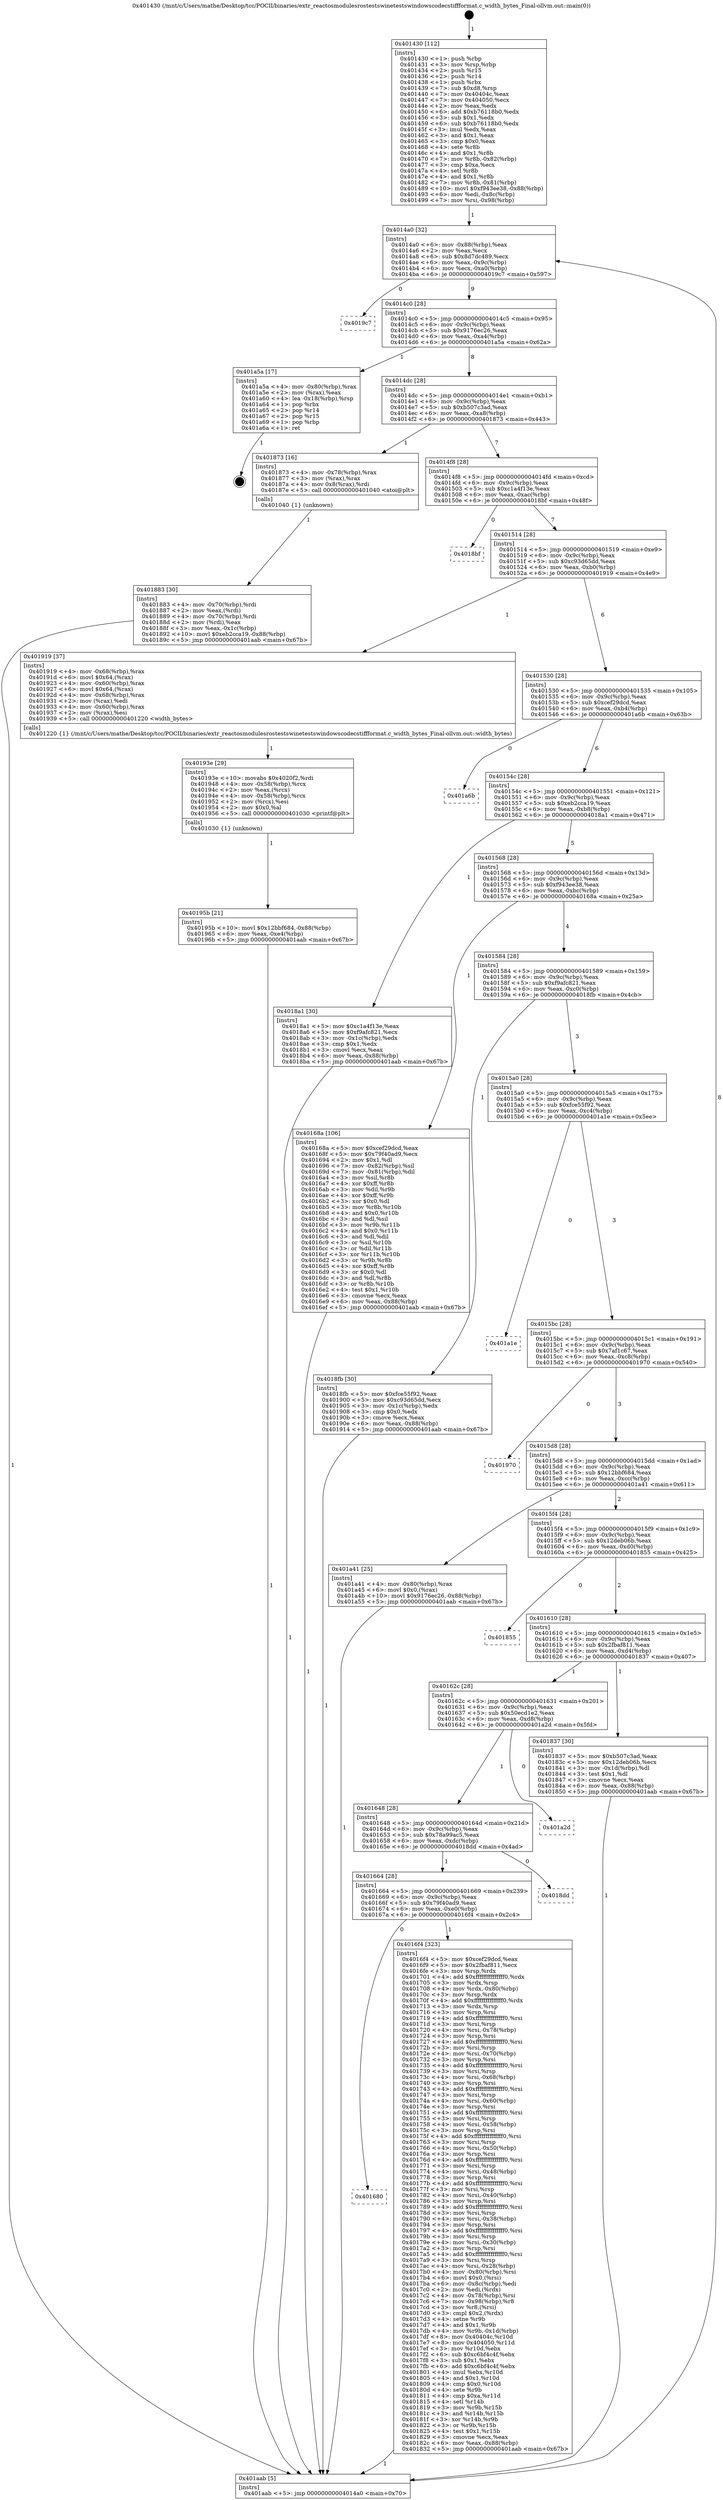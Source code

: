 digraph "0x401430" {
  label = "0x401430 (/mnt/c/Users/mathe/Desktop/tcc/POCII/binaries/extr_reactosmodulesrostestswinetestswindowscodecstiffformat.c_width_bytes_Final-ollvm.out::main(0))"
  labelloc = "t"
  node[shape=record]

  Entry [label="",width=0.3,height=0.3,shape=circle,fillcolor=black,style=filled]
  "0x4014a0" [label="{
     0x4014a0 [32]\l
     | [instrs]\l
     &nbsp;&nbsp;0x4014a0 \<+6\>: mov -0x88(%rbp),%eax\l
     &nbsp;&nbsp;0x4014a6 \<+2\>: mov %eax,%ecx\l
     &nbsp;&nbsp;0x4014a8 \<+6\>: sub $0x8d7dc489,%ecx\l
     &nbsp;&nbsp;0x4014ae \<+6\>: mov %eax,-0x9c(%rbp)\l
     &nbsp;&nbsp;0x4014b4 \<+6\>: mov %ecx,-0xa0(%rbp)\l
     &nbsp;&nbsp;0x4014ba \<+6\>: je 00000000004019c7 \<main+0x597\>\l
  }"]
  "0x4019c7" [label="{
     0x4019c7\l
  }", style=dashed]
  "0x4014c0" [label="{
     0x4014c0 [28]\l
     | [instrs]\l
     &nbsp;&nbsp;0x4014c0 \<+5\>: jmp 00000000004014c5 \<main+0x95\>\l
     &nbsp;&nbsp;0x4014c5 \<+6\>: mov -0x9c(%rbp),%eax\l
     &nbsp;&nbsp;0x4014cb \<+5\>: sub $0x9176ec26,%eax\l
     &nbsp;&nbsp;0x4014d0 \<+6\>: mov %eax,-0xa4(%rbp)\l
     &nbsp;&nbsp;0x4014d6 \<+6\>: je 0000000000401a5a \<main+0x62a\>\l
  }"]
  Exit [label="",width=0.3,height=0.3,shape=circle,fillcolor=black,style=filled,peripheries=2]
  "0x401a5a" [label="{
     0x401a5a [17]\l
     | [instrs]\l
     &nbsp;&nbsp;0x401a5a \<+4\>: mov -0x80(%rbp),%rax\l
     &nbsp;&nbsp;0x401a5e \<+2\>: mov (%rax),%eax\l
     &nbsp;&nbsp;0x401a60 \<+4\>: lea -0x18(%rbp),%rsp\l
     &nbsp;&nbsp;0x401a64 \<+1\>: pop %rbx\l
     &nbsp;&nbsp;0x401a65 \<+2\>: pop %r14\l
     &nbsp;&nbsp;0x401a67 \<+2\>: pop %r15\l
     &nbsp;&nbsp;0x401a69 \<+1\>: pop %rbp\l
     &nbsp;&nbsp;0x401a6a \<+1\>: ret\l
  }"]
  "0x4014dc" [label="{
     0x4014dc [28]\l
     | [instrs]\l
     &nbsp;&nbsp;0x4014dc \<+5\>: jmp 00000000004014e1 \<main+0xb1\>\l
     &nbsp;&nbsp;0x4014e1 \<+6\>: mov -0x9c(%rbp),%eax\l
     &nbsp;&nbsp;0x4014e7 \<+5\>: sub $0xb507c3ad,%eax\l
     &nbsp;&nbsp;0x4014ec \<+6\>: mov %eax,-0xa8(%rbp)\l
     &nbsp;&nbsp;0x4014f2 \<+6\>: je 0000000000401873 \<main+0x443\>\l
  }"]
  "0x40195b" [label="{
     0x40195b [21]\l
     | [instrs]\l
     &nbsp;&nbsp;0x40195b \<+10\>: movl $0x12bbf684,-0x88(%rbp)\l
     &nbsp;&nbsp;0x401965 \<+6\>: mov %eax,-0xe4(%rbp)\l
     &nbsp;&nbsp;0x40196b \<+5\>: jmp 0000000000401aab \<main+0x67b\>\l
  }"]
  "0x401873" [label="{
     0x401873 [16]\l
     | [instrs]\l
     &nbsp;&nbsp;0x401873 \<+4\>: mov -0x78(%rbp),%rax\l
     &nbsp;&nbsp;0x401877 \<+3\>: mov (%rax),%rax\l
     &nbsp;&nbsp;0x40187a \<+4\>: mov 0x8(%rax),%rdi\l
     &nbsp;&nbsp;0x40187e \<+5\>: call 0000000000401040 \<atoi@plt\>\l
     | [calls]\l
     &nbsp;&nbsp;0x401040 \{1\} (unknown)\l
  }"]
  "0x4014f8" [label="{
     0x4014f8 [28]\l
     | [instrs]\l
     &nbsp;&nbsp;0x4014f8 \<+5\>: jmp 00000000004014fd \<main+0xcd\>\l
     &nbsp;&nbsp;0x4014fd \<+6\>: mov -0x9c(%rbp),%eax\l
     &nbsp;&nbsp;0x401503 \<+5\>: sub $0xc1a4f13e,%eax\l
     &nbsp;&nbsp;0x401508 \<+6\>: mov %eax,-0xac(%rbp)\l
     &nbsp;&nbsp;0x40150e \<+6\>: je 00000000004018bf \<main+0x48f\>\l
  }"]
  "0x40193e" [label="{
     0x40193e [29]\l
     | [instrs]\l
     &nbsp;&nbsp;0x40193e \<+10\>: movabs $0x4020f2,%rdi\l
     &nbsp;&nbsp;0x401948 \<+4\>: mov -0x58(%rbp),%rcx\l
     &nbsp;&nbsp;0x40194c \<+2\>: mov %eax,(%rcx)\l
     &nbsp;&nbsp;0x40194e \<+4\>: mov -0x58(%rbp),%rcx\l
     &nbsp;&nbsp;0x401952 \<+2\>: mov (%rcx),%esi\l
     &nbsp;&nbsp;0x401954 \<+2\>: mov $0x0,%al\l
     &nbsp;&nbsp;0x401956 \<+5\>: call 0000000000401030 \<printf@plt\>\l
     | [calls]\l
     &nbsp;&nbsp;0x401030 \{1\} (unknown)\l
  }"]
  "0x4018bf" [label="{
     0x4018bf\l
  }", style=dashed]
  "0x401514" [label="{
     0x401514 [28]\l
     | [instrs]\l
     &nbsp;&nbsp;0x401514 \<+5\>: jmp 0000000000401519 \<main+0xe9\>\l
     &nbsp;&nbsp;0x401519 \<+6\>: mov -0x9c(%rbp),%eax\l
     &nbsp;&nbsp;0x40151f \<+5\>: sub $0xc93d65dd,%eax\l
     &nbsp;&nbsp;0x401524 \<+6\>: mov %eax,-0xb0(%rbp)\l
     &nbsp;&nbsp;0x40152a \<+6\>: je 0000000000401919 \<main+0x4e9\>\l
  }"]
  "0x401883" [label="{
     0x401883 [30]\l
     | [instrs]\l
     &nbsp;&nbsp;0x401883 \<+4\>: mov -0x70(%rbp),%rdi\l
     &nbsp;&nbsp;0x401887 \<+2\>: mov %eax,(%rdi)\l
     &nbsp;&nbsp;0x401889 \<+4\>: mov -0x70(%rbp),%rdi\l
     &nbsp;&nbsp;0x40188d \<+2\>: mov (%rdi),%eax\l
     &nbsp;&nbsp;0x40188f \<+3\>: mov %eax,-0x1c(%rbp)\l
     &nbsp;&nbsp;0x401892 \<+10\>: movl $0xeb2cca19,-0x88(%rbp)\l
     &nbsp;&nbsp;0x40189c \<+5\>: jmp 0000000000401aab \<main+0x67b\>\l
  }"]
  "0x401919" [label="{
     0x401919 [37]\l
     | [instrs]\l
     &nbsp;&nbsp;0x401919 \<+4\>: mov -0x68(%rbp),%rax\l
     &nbsp;&nbsp;0x40191d \<+6\>: movl $0x64,(%rax)\l
     &nbsp;&nbsp;0x401923 \<+4\>: mov -0x60(%rbp),%rax\l
     &nbsp;&nbsp;0x401927 \<+6\>: movl $0x64,(%rax)\l
     &nbsp;&nbsp;0x40192d \<+4\>: mov -0x68(%rbp),%rax\l
     &nbsp;&nbsp;0x401931 \<+2\>: mov (%rax),%edi\l
     &nbsp;&nbsp;0x401933 \<+4\>: mov -0x60(%rbp),%rax\l
     &nbsp;&nbsp;0x401937 \<+2\>: mov (%rax),%esi\l
     &nbsp;&nbsp;0x401939 \<+5\>: call 0000000000401220 \<width_bytes\>\l
     | [calls]\l
     &nbsp;&nbsp;0x401220 \{1\} (/mnt/c/Users/mathe/Desktop/tcc/POCII/binaries/extr_reactosmodulesrostestswinetestswindowscodecstiffformat.c_width_bytes_Final-ollvm.out::width_bytes)\l
  }"]
  "0x401530" [label="{
     0x401530 [28]\l
     | [instrs]\l
     &nbsp;&nbsp;0x401530 \<+5\>: jmp 0000000000401535 \<main+0x105\>\l
     &nbsp;&nbsp;0x401535 \<+6\>: mov -0x9c(%rbp),%eax\l
     &nbsp;&nbsp;0x40153b \<+5\>: sub $0xcef29dcd,%eax\l
     &nbsp;&nbsp;0x401540 \<+6\>: mov %eax,-0xb4(%rbp)\l
     &nbsp;&nbsp;0x401546 \<+6\>: je 0000000000401a6b \<main+0x63b\>\l
  }"]
  "0x401680" [label="{
     0x401680\l
  }", style=dashed]
  "0x401a6b" [label="{
     0x401a6b\l
  }", style=dashed]
  "0x40154c" [label="{
     0x40154c [28]\l
     | [instrs]\l
     &nbsp;&nbsp;0x40154c \<+5\>: jmp 0000000000401551 \<main+0x121\>\l
     &nbsp;&nbsp;0x401551 \<+6\>: mov -0x9c(%rbp),%eax\l
     &nbsp;&nbsp;0x401557 \<+5\>: sub $0xeb2cca19,%eax\l
     &nbsp;&nbsp;0x40155c \<+6\>: mov %eax,-0xb8(%rbp)\l
     &nbsp;&nbsp;0x401562 \<+6\>: je 00000000004018a1 \<main+0x471\>\l
  }"]
  "0x4016f4" [label="{
     0x4016f4 [323]\l
     | [instrs]\l
     &nbsp;&nbsp;0x4016f4 \<+5\>: mov $0xcef29dcd,%eax\l
     &nbsp;&nbsp;0x4016f9 \<+5\>: mov $0x2fbaf811,%ecx\l
     &nbsp;&nbsp;0x4016fe \<+3\>: mov %rsp,%rdx\l
     &nbsp;&nbsp;0x401701 \<+4\>: add $0xfffffffffffffff0,%rdx\l
     &nbsp;&nbsp;0x401705 \<+3\>: mov %rdx,%rsp\l
     &nbsp;&nbsp;0x401708 \<+4\>: mov %rdx,-0x80(%rbp)\l
     &nbsp;&nbsp;0x40170c \<+3\>: mov %rsp,%rdx\l
     &nbsp;&nbsp;0x40170f \<+4\>: add $0xfffffffffffffff0,%rdx\l
     &nbsp;&nbsp;0x401713 \<+3\>: mov %rdx,%rsp\l
     &nbsp;&nbsp;0x401716 \<+3\>: mov %rsp,%rsi\l
     &nbsp;&nbsp;0x401719 \<+4\>: add $0xfffffffffffffff0,%rsi\l
     &nbsp;&nbsp;0x40171d \<+3\>: mov %rsi,%rsp\l
     &nbsp;&nbsp;0x401720 \<+4\>: mov %rsi,-0x78(%rbp)\l
     &nbsp;&nbsp;0x401724 \<+3\>: mov %rsp,%rsi\l
     &nbsp;&nbsp;0x401727 \<+4\>: add $0xfffffffffffffff0,%rsi\l
     &nbsp;&nbsp;0x40172b \<+3\>: mov %rsi,%rsp\l
     &nbsp;&nbsp;0x40172e \<+4\>: mov %rsi,-0x70(%rbp)\l
     &nbsp;&nbsp;0x401732 \<+3\>: mov %rsp,%rsi\l
     &nbsp;&nbsp;0x401735 \<+4\>: add $0xfffffffffffffff0,%rsi\l
     &nbsp;&nbsp;0x401739 \<+3\>: mov %rsi,%rsp\l
     &nbsp;&nbsp;0x40173c \<+4\>: mov %rsi,-0x68(%rbp)\l
     &nbsp;&nbsp;0x401740 \<+3\>: mov %rsp,%rsi\l
     &nbsp;&nbsp;0x401743 \<+4\>: add $0xfffffffffffffff0,%rsi\l
     &nbsp;&nbsp;0x401747 \<+3\>: mov %rsi,%rsp\l
     &nbsp;&nbsp;0x40174a \<+4\>: mov %rsi,-0x60(%rbp)\l
     &nbsp;&nbsp;0x40174e \<+3\>: mov %rsp,%rsi\l
     &nbsp;&nbsp;0x401751 \<+4\>: add $0xfffffffffffffff0,%rsi\l
     &nbsp;&nbsp;0x401755 \<+3\>: mov %rsi,%rsp\l
     &nbsp;&nbsp;0x401758 \<+4\>: mov %rsi,-0x58(%rbp)\l
     &nbsp;&nbsp;0x40175c \<+3\>: mov %rsp,%rsi\l
     &nbsp;&nbsp;0x40175f \<+4\>: add $0xfffffffffffffff0,%rsi\l
     &nbsp;&nbsp;0x401763 \<+3\>: mov %rsi,%rsp\l
     &nbsp;&nbsp;0x401766 \<+4\>: mov %rsi,-0x50(%rbp)\l
     &nbsp;&nbsp;0x40176a \<+3\>: mov %rsp,%rsi\l
     &nbsp;&nbsp;0x40176d \<+4\>: add $0xfffffffffffffff0,%rsi\l
     &nbsp;&nbsp;0x401771 \<+3\>: mov %rsi,%rsp\l
     &nbsp;&nbsp;0x401774 \<+4\>: mov %rsi,-0x48(%rbp)\l
     &nbsp;&nbsp;0x401778 \<+3\>: mov %rsp,%rsi\l
     &nbsp;&nbsp;0x40177b \<+4\>: add $0xfffffffffffffff0,%rsi\l
     &nbsp;&nbsp;0x40177f \<+3\>: mov %rsi,%rsp\l
     &nbsp;&nbsp;0x401782 \<+4\>: mov %rsi,-0x40(%rbp)\l
     &nbsp;&nbsp;0x401786 \<+3\>: mov %rsp,%rsi\l
     &nbsp;&nbsp;0x401789 \<+4\>: add $0xfffffffffffffff0,%rsi\l
     &nbsp;&nbsp;0x40178d \<+3\>: mov %rsi,%rsp\l
     &nbsp;&nbsp;0x401790 \<+4\>: mov %rsi,-0x38(%rbp)\l
     &nbsp;&nbsp;0x401794 \<+3\>: mov %rsp,%rsi\l
     &nbsp;&nbsp;0x401797 \<+4\>: add $0xfffffffffffffff0,%rsi\l
     &nbsp;&nbsp;0x40179b \<+3\>: mov %rsi,%rsp\l
     &nbsp;&nbsp;0x40179e \<+4\>: mov %rsi,-0x30(%rbp)\l
     &nbsp;&nbsp;0x4017a2 \<+3\>: mov %rsp,%rsi\l
     &nbsp;&nbsp;0x4017a5 \<+4\>: add $0xfffffffffffffff0,%rsi\l
     &nbsp;&nbsp;0x4017a9 \<+3\>: mov %rsi,%rsp\l
     &nbsp;&nbsp;0x4017ac \<+4\>: mov %rsi,-0x28(%rbp)\l
     &nbsp;&nbsp;0x4017b0 \<+4\>: mov -0x80(%rbp),%rsi\l
     &nbsp;&nbsp;0x4017b4 \<+6\>: movl $0x0,(%rsi)\l
     &nbsp;&nbsp;0x4017ba \<+6\>: mov -0x8c(%rbp),%edi\l
     &nbsp;&nbsp;0x4017c0 \<+2\>: mov %edi,(%rdx)\l
     &nbsp;&nbsp;0x4017c2 \<+4\>: mov -0x78(%rbp),%rsi\l
     &nbsp;&nbsp;0x4017c6 \<+7\>: mov -0x98(%rbp),%r8\l
     &nbsp;&nbsp;0x4017cd \<+3\>: mov %r8,(%rsi)\l
     &nbsp;&nbsp;0x4017d0 \<+3\>: cmpl $0x2,(%rdx)\l
     &nbsp;&nbsp;0x4017d3 \<+4\>: setne %r9b\l
     &nbsp;&nbsp;0x4017d7 \<+4\>: and $0x1,%r9b\l
     &nbsp;&nbsp;0x4017db \<+4\>: mov %r9b,-0x1d(%rbp)\l
     &nbsp;&nbsp;0x4017df \<+8\>: mov 0x40404c,%r10d\l
     &nbsp;&nbsp;0x4017e7 \<+8\>: mov 0x404050,%r11d\l
     &nbsp;&nbsp;0x4017ef \<+3\>: mov %r10d,%ebx\l
     &nbsp;&nbsp;0x4017f2 \<+6\>: sub $0xc6bf4c4f,%ebx\l
     &nbsp;&nbsp;0x4017f8 \<+3\>: sub $0x1,%ebx\l
     &nbsp;&nbsp;0x4017fb \<+6\>: add $0xc6bf4c4f,%ebx\l
     &nbsp;&nbsp;0x401801 \<+4\>: imul %ebx,%r10d\l
     &nbsp;&nbsp;0x401805 \<+4\>: and $0x1,%r10d\l
     &nbsp;&nbsp;0x401809 \<+4\>: cmp $0x0,%r10d\l
     &nbsp;&nbsp;0x40180d \<+4\>: sete %r9b\l
     &nbsp;&nbsp;0x401811 \<+4\>: cmp $0xa,%r11d\l
     &nbsp;&nbsp;0x401815 \<+4\>: setl %r14b\l
     &nbsp;&nbsp;0x401819 \<+3\>: mov %r9b,%r15b\l
     &nbsp;&nbsp;0x40181c \<+3\>: and %r14b,%r15b\l
     &nbsp;&nbsp;0x40181f \<+3\>: xor %r14b,%r9b\l
     &nbsp;&nbsp;0x401822 \<+3\>: or %r9b,%r15b\l
     &nbsp;&nbsp;0x401825 \<+4\>: test $0x1,%r15b\l
     &nbsp;&nbsp;0x401829 \<+3\>: cmovne %ecx,%eax\l
     &nbsp;&nbsp;0x40182c \<+6\>: mov %eax,-0x88(%rbp)\l
     &nbsp;&nbsp;0x401832 \<+5\>: jmp 0000000000401aab \<main+0x67b\>\l
  }"]
  "0x4018a1" [label="{
     0x4018a1 [30]\l
     | [instrs]\l
     &nbsp;&nbsp;0x4018a1 \<+5\>: mov $0xc1a4f13e,%eax\l
     &nbsp;&nbsp;0x4018a6 \<+5\>: mov $0xf9afc821,%ecx\l
     &nbsp;&nbsp;0x4018ab \<+3\>: mov -0x1c(%rbp),%edx\l
     &nbsp;&nbsp;0x4018ae \<+3\>: cmp $0x1,%edx\l
     &nbsp;&nbsp;0x4018b1 \<+3\>: cmovl %ecx,%eax\l
     &nbsp;&nbsp;0x4018b4 \<+6\>: mov %eax,-0x88(%rbp)\l
     &nbsp;&nbsp;0x4018ba \<+5\>: jmp 0000000000401aab \<main+0x67b\>\l
  }"]
  "0x401568" [label="{
     0x401568 [28]\l
     | [instrs]\l
     &nbsp;&nbsp;0x401568 \<+5\>: jmp 000000000040156d \<main+0x13d\>\l
     &nbsp;&nbsp;0x40156d \<+6\>: mov -0x9c(%rbp),%eax\l
     &nbsp;&nbsp;0x401573 \<+5\>: sub $0xf943ee38,%eax\l
     &nbsp;&nbsp;0x401578 \<+6\>: mov %eax,-0xbc(%rbp)\l
     &nbsp;&nbsp;0x40157e \<+6\>: je 000000000040168a \<main+0x25a\>\l
  }"]
  "0x401664" [label="{
     0x401664 [28]\l
     | [instrs]\l
     &nbsp;&nbsp;0x401664 \<+5\>: jmp 0000000000401669 \<main+0x239\>\l
     &nbsp;&nbsp;0x401669 \<+6\>: mov -0x9c(%rbp),%eax\l
     &nbsp;&nbsp;0x40166f \<+5\>: sub $0x79f40ad9,%eax\l
     &nbsp;&nbsp;0x401674 \<+6\>: mov %eax,-0xe0(%rbp)\l
     &nbsp;&nbsp;0x40167a \<+6\>: je 00000000004016f4 \<main+0x2c4\>\l
  }"]
  "0x40168a" [label="{
     0x40168a [106]\l
     | [instrs]\l
     &nbsp;&nbsp;0x40168a \<+5\>: mov $0xcef29dcd,%eax\l
     &nbsp;&nbsp;0x40168f \<+5\>: mov $0x79f40ad9,%ecx\l
     &nbsp;&nbsp;0x401694 \<+2\>: mov $0x1,%dl\l
     &nbsp;&nbsp;0x401696 \<+7\>: mov -0x82(%rbp),%sil\l
     &nbsp;&nbsp;0x40169d \<+7\>: mov -0x81(%rbp),%dil\l
     &nbsp;&nbsp;0x4016a4 \<+3\>: mov %sil,%r8b\l
     &nbsp;&nbsp;0x4016a7 \<+4\>: xor $0xff,%r8b\l
     &nbsp;&nbsp;0x4016ab \<+3\>: mov %dil,%r9b\l
     &nbsp;&nbsp;0x4016ae \<+4\>: xor $0xff,%r9b\l
     &nbsp;&nbsp;0x4016b2 \<+3\>: xor $0x0,%dl\l
     &nbsp;&nbsp;0x4016b5 \<+3\>: mov %r8b,%r10b\l
     &nbsp;&nbsp;0x4016b8 \<+4\>: and $0x0,%r10b\l
     &nbsp;&nbsp;0x4016bc \<+3\>: and %dl,%sil\l
     &nbsp;&nbsp;0x4016bf \<+3\>: mov %r9b,%r11b\l
     &nbsp;&nbsp;0x4016c2 \<+4\>: and $0x0,%r11b\l
     &nbsp;&nbsp;0x4016c6 \<+3\>: and %dl,%dil\l
     &nbsp;&nbsp;0x4016c9 \<+3\>: or %sil,%r10b\l
     &nbsp;&nbsp;0x4016cc \<+3\>: or %dil,%r11b\l
     &nbsp;&nbsp;0x4016cf \<+3\>: xor %r11b,%r10b\l
     &nbsp;&nbsp;0x4016d2 \<+3\>: or %r9b,%r8b\l
     &nbsp;&nbsp;0x4016d5 \<+4\>: xor $0xff,%r8b\l
     &nbsp;&nbsp;0x4016d9 \<+3\>: or $0x0,%dl\l
     &nbsp;&nbsp;0x4016dc \<+3\>: and %dl,%r8b\l
     &nbsp;&nbsp;0x4016df \<+3\>: or %r8b,%r10b\l
     &nbsp;&nbsp;0x4016e2 \<+4\>: test $0x1,%r10b\l
     &nbsp;&nbsp;0x4016e6 \<+3\>: cmovne %ecx,%eax\l
     &nbsp;&nbsp;0x4016e9 \<+6\>: mov %eax,-0x88(%rbp)\l
     &nbsp;&nbsp;0x4016ef \<+5\>: jmp 0000000000401aab \<main+0x67b\>\l
  }"]
  "0x401584" [label="{
     0x401584 [28]\l
     | [instrs]\l
     &nbsp;&nbsp;0x401584 \<+5\>: jmp 0000000000401589 \<main+0x159\>\l
     &nbsp;&nbsp;0x401589 \<+6\>: mov -0x9c(%rbp),%eax\l
     &nbsp;&nbsp;0x40158f \<+5\>: sub $0xf9afc821,%eax\l
     &nbsp;&nbsp;0x401594 \<+6\>: mov %eax,-0xc0(%rbp)\l
     &nbsp;&nbsp;0x40159a \<+6\>: je 00000000004018fb \<main+0x4cb\>\l
  }"]
  "0x401aab" [label="{
     0x401aab [5]\l
     | [instrs]\l
     &nbsp;&nbsp;0x401aab \<+5\>: jmp 00000000004014a0 \<main+0x70\>\l
  }"]
  "0x401430" [label="{
     0x401430 [112]\l
     | [instrs]\l
     &nbsp;&nbsp;0x401430 \<+1\>: push %rbp\l
     &nbsp;&nbsp;0x401431 \<+3\>: mov %rsp,%rbp\l
     &nbsp;&nbsp;0x401434 \<+2\>: push %r15\l
     &nbsp;&nbsp;0x401436 \<+2\>: push %r14\l
     &nbsp;&nbsp;0x401438 \<+1\>: push %rbx\l
     &nbsp;&nbsp;0x401439 \<+7\>: sub $0xd8,%rsp\l
     &nbsp;&nbsp;0x401440 \<+7\>: mov 0x40404c,%eax\l
     &nbsp;&nbsp;0x401447 \<+7\>: mov 0x404050,%ecx\l
     &nbsp;&nbsp;0x40144e \<+2\>: mov %eax,%edx\l
     &nbsp;&nbsp;0x401450 \<+6\>: add $0xb76118b0,%edx\l
     &nbsp;&nbsp;0x401456 \<+3\>: sub $0x1,%edx\l
     &nbsp;&nbsp;0x401459 \<+6\>: sub $0xb76118b0,%edx\l
     &nbsp;&nbsp;0x40145f \<+3\>: imul %edx,%eax\l
     &nbsp;&nbsp;0x401462 \<+3\>: and $0x1,%eax\l
     &nbsp;&nbsp;0x401465 \<+3\>: cmp $0x0,%eax\l
     &nbsp;&nbsp;0x401468 \<+4\>: sete %r8b\l
     &nbsp;&nbsp;0x40146c \<+4\>: and $0x1,%r8b\l
     &nbsp;&nbsp;0x401470 \<+7\>: mov %r8b,-0x82(%rbp)\l
     &nbsp;&nbsp;0x401477 \<+3\>: cmp $0xa,%ecx\l
     &nbsp;&nbsp;0x40147a \<+4\>: setl %r8b\l
     &nbsp;&nbsp;0x40147e \<+4\>: and $0x1,%r8b\l
     &nbsp;&nbsp;0x401482 \<+7\>: mov %r8b,-0x81(%rbp)\l
     &nbsp;&nbsp;0x401489 \<+10\>: movl $0xf943ee38,-0x88(%rbp)\l
     &nbsp;&nbsp;0x401493 \<+6\>: mov %edi,-0x8c(%rbp)\l
     &nbsp;&nbsp;0x401499 \<+7\>: mov %rsi,-0x98(%rbp)\l
  }"]
  "0x4018dd" [label="{
     0x4018dd\l
  }", style=dashed]
  "0x4018fb" [label="{
     0x4018fb [30]\l
     | [instrs]\l
     &nbsp;&nbsp;0x4018fb \<+5\>: mov $0xfce55f92,%eax\l
     &nbsp;&nbsp;0x401900 \<+5\>: mov $0xc93d65dd,%ecx\l
     &nbsp;&nbsp;0x401905 \<+3\>: mov -0x1c(%rbp),%edx\l
     &nbsp;&nbsp;0x401908 \<+3\>: cmp $0x0,%edx\l
     &nbsp;&nbsp;0x40190b \<+3\>: cmove %ecx,%eax\l
     &nbsp;&nbsp;0x40190e \<+6\>: mov %eax,-0x88(%rbp)\l
     &nbsp;&nbsp;0x401914 \<+5\>: jmp 0000000000401aab \<main+0x67b\>\l
  }"]
  "0x4015a0" [label="{
     0x4015a0 [28]\l
     | [instrs]\l
     &nbsp;&nbsp;0x4015a0 \<+5\>: jmp 00000000004015a5 \<main+0x175\>\l
     &nbsp;&nbsp;0x4015a5 \<+6\>: mov -0x9c(%rbp),%eax\l
     &nbsp;&nbsp;0x4015ab \<+5\>: sub $0xfce55f92,%eax\l
     &nbsp;&nbsp;0x4015b0 \<+6\>: mov %eax,-0xc4(%rbp)\l
     &nbsp;&nbsp;0x4015b6 \<+6\>: je 0000000000401a1e \<main+0x5ee\>\l
  }"]
  "0x401648" [label="{
     0x401648 [28]\l
     | [instrs]\l
     &nbsp;&nbsp;0x401648 \<+5\>: jmp 000000000040164d \<main+0x21d\>\l
     &nbsp;&nbsp;0x40164d \<+6\>: mov -0x9c(%rbp),%eax\l
     &nbsp;&nbsp;0x401653 \<+5\>: sub $0x78a99ac5,%eax\l
     &nbsp;&nbsp;0x401658 \<+6\>: mov %eax,-0xdc(%rbp)\l
     &nbsp;&nbsp;0x40165e \<+6\>: je 00000000004018dd \<main+0x4ad\>\l
  }"]
  "0x401a1e" [label="{
     0x401a1e\l
  }", style=dashed]
  "0x4015bc" [label="{
     0x4015bc [28]\l
     | [instrs]\l
     &nbsp;&nbsp;0x4015bc \<+5\>: jmp 00000000004015c1 \<main+0x191\>\l
     &nbsp;&nbsp;0x4015c1 \<+6\>: mov -0x9c(%rbp),%eax\l
     &nbsp;&nbsp;0x4015c7 \<+5\>: sub $0x7af1c67,%eax\l
     &nbsp;&nbsp;0x4015cc \<+6\>: mov %eax,-0xc8(%rbp)\l
     &nbsp;&nbsp;0x4015d2 \<+6\>: je 0000000000401970 \<main+0x540\>\l
  }"]
  "0x401a2d" [label="{
     0x401a2d\l
  }", style=dashed]
  "0x401970" [label="{
     0x401970\l
  }", style=dashed]
  "0x4015d8" [label="{
     0x4015d8 [28]\l
     | [instrs]\l
     &nbsp;&nbsp;0x4015d8 \<+5\>: jmp 00000000004015dd \<main+0x1ad\>\l
     &nbsp;&nbsp;0x4015dd \<+6\>: mov -0x9c(%rbp),%eax\l
     &nbsp;&nbsp;0x4015e3 \<+5\>: sub $0x12bbf684,%eax\l
     &nbsp;&nbsp;0x4015e8 \<+6\>: mov %eax,-0xcc(%rbp)\l
     &nbsp;&nbsp;0x4015ee \<+6\>: je 0000000000401a41 \<main+0x611\>\l
  }"]
  "0x40162c" [label="{
     0x40162c [28]\l
     | [instrs]\l
     &nbsp;&nbsp;0x40162c \<+5\>: jmp 0000000000401631 \<main+0x201\>\l
     &nbsp;&nbsp;0x401631 \<+6\>: mov -0x9c(%rbp),%eax\l
     &nbsp;&nbsp;0x401637 \<+5\>: sub $0x50ecd1e2,%eax\l
     &nbsp;&nbsp;0x40163c \<+6\>: mov %eax,-0xd8(%rbp)\l
     &nbsp;&nbsp;0x401642 \<+6\>: je 0000000000401a2d \<main+0x5fd\>\l
  }"]
  "0x401a41" [label="{
     0x401a41 [25]\l
     | [instrs]\l
     &nbsp;&nbsp;0x401a41 \<+4\>: mov -0x80(%rbp),%rax\l
     &nbsp;&nbsp;0x401a45 \<+6\>: movl $0x0,(%rax)\l
     &nbsp;&nbsp;0x401a4b \<+10\>: movl $0x9176ec26,-0x88(%rbp)\l
     &nbsp;&nbsp;0x401a55 \<+5\>: jmp 0000000000401aab \<main+0x67b\>\l
  }"]
  "0x4015f4" [label="{
     0x4015f4 [28]\l
     | [instrs]\l
     &nbsp;&nbsp;0x4015f4 \<+5\>: jmp 00000000004015f9 \<main+0x1c9\>\l
     &nbsp;&nbsp;0x4015f9 \<+6\>: mov -0x9c(%rbp),%eax\l
     &nbsp;&nbsp;0x4015ff \<+5\>: sub $0x12deb06b,%eax\l
     &nbsp;&nbsp;0x401604 \<+6\>: mov %eax,-0xd0(%rbp)\l
     &nbsp;&nbsp;0x40160a \<+6\>: je 0000000000401855 \<main+0x425\>\l
  }"]
  "0x401837" [label="{
     0x401837 [30]\l
     | [instrs]\l
     &nbsp;&nbsp;0x401837 \<+5\>: mov $0xb507c3ad,%eax\l
     &nbsp;&nbsp;0x40183c \<+5\>: mov $0x12deb06b,%ecx\l
     &nbsp;&nbsp;0x401841 \<+3\>: mov -0x1d(%rbp),%dl\l
     &nbsp;&nbsp;0x401844 \<+3\>: test $0x1,%dl\l
     &nbsp;&nbsp;0x401847 \<+3\>: cmovne %ecx,%eax\l
     &nbsp;&nbsp;0x40184a \<+6\>: mov %eax,-0x88(%rbp)\l
     &nbsp;&nbsp;0x401850 \<+5\>: jmp 0000000000401aab \<main+0x67b\>\l
  }"]
  "0x401855" [label="{
     0x401855\l
  }", style=dashed]
  "0x401610" [label="{
     0x401610 [28]\l
     | [instrs]\l
     &nbsp;&nbsp;0x401610 \<+5\>: jmp 0000000000401615 \<main+0x1e5\>\l
     &nbsp;&nbsp;0x401615 \<+6\>: mov -0x9c(%rbp),%eax\l
     &nbsp;&nbsp;0x40161b \<+5\>: sub $0x2fbaf811,%eax\l
     &nbsp;&nbsp;0x401620 \<+6\>: mov %eax,-0xd4(%rbp)\l
     &nbsp;&nbsp;0x401626 \<+6\>: je 0000000000401837 \<main+0x407\>\l
  }"]
  Entry -> "0x401430" [label=" 1"]
  "0x4014a0" -> "0x4019c7" [label=" 0"]
  "0x4014a0" -> "0x4014c0" [label=" 9"]
  "0x401a5a" -> Exit [label=" 1"]
  "0x4014c0" -> "0x401a5a" [label=" 1"]
  "0x4014c0" -> "0x4014dc" [label=" 8"]
  "0x401a41" -> "0x401aab" [label=" 1"]
  "0x4014dc" -> "0x401873" [label=" 1"]
  "0x4014dc" -> "0x4014f8" [label=" 7"]
  "0x40195b" -> "0x401aab" [label=" 1"]
  "0x4014f8" -> "0x4018bf" [label=" 0"]
  "0x4014f8" -> "0x401514" [label=" 7"]
  "0x40193e" -> "0x40195b" [label=" 1"]
  "0x401514" -> "0x401919" [label=" 1"]
  "0x401514" -> "0x401530" [label=" 6"]
  "0x401919" -> "0x40193e" [label=" 1"]
  "0x401530" -> "0x401a6b" [label=" 0"]
  "0x401530" -> "0x40154c" [label=" 6"]
  "0x4018a1" -> "0x401aab" [label=" 1"]
  "0x40154c" -> "0x4018a1" [label=" 1"]
  "0x40154c" -> "0x401568" [label=" 5"]
  "0x401883" -> "0x401aab" [label=" 1"]
  "0x401568" -> "0x40168a" [label=" 1"]
  "0x401568" -> "0x401584" [label=" 4"]
  "0x40168a" -> "0x401aab" [label=" 1"]
  "0x401430" -> "0x4014a0" [label=" 1"]
  "0x401aab" -> "0x4014a0" [label=" 8"]
  "0x401837" -> "0x401aab" [label=" 1"]
  "0x401584" -> "0x4018fb" [label=" 1"]
  "0x401584" -> "0x4015a0" [label=" 3"]
  "0x4016f4" -> "0x401aab" [label=" 1"]
  "0x4015a0" -> "0x401a1e" [label=" 0"]
  "0x4015a0" -> "0x4015bc" [label=" 3"]
  "0x401664" -> "0x401680" [label=" 0"]
  "0x4015bc" -> "0x401970" [label=" 0"]
  "0x4015bc" -> "0x4015d8" [label=" 3"]
  "0x401664" -> "0x4016f4" [label=" 1"]
  "0x4015d8" -> "0x401a41" [label=" 1"]
  "0x4015d8" -> "0x4015f4" [label=" 2"]
  "0x401648" -> "0x401664" [label=" 1"]
  "0x4015f4" -> "0x401855" [label=" 0"]
  "0x4015f4" -> "0x401610" [label=" 2"]
  "0x401648" -> "0x4018dd" [label=" 0"]
  "0x401610" -> "0x401837" [label=" 1"]
  "0x401610" -> "0x40162c" [label=" 1"]
  "0x401873" -> "0x401883" [label=" 1"]
  "0x40162c" -> "0x401a2d" [label=" 0"]
  "0x40162c" -> "0x401648" [label=" 1"]
  "0x4018fb" -> "0x401aab" [label=" 1"]
}
